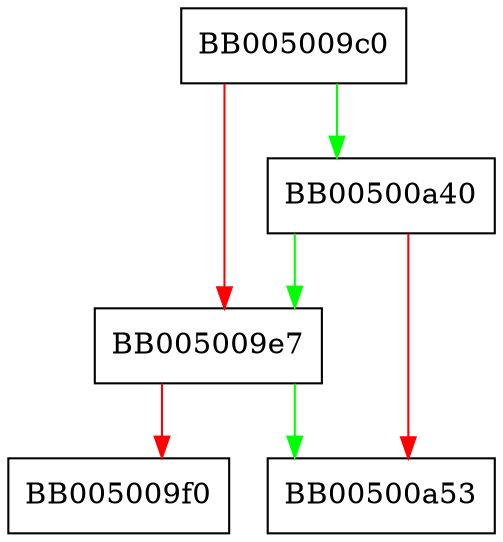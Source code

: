 digraph ossl_quic_lcidm_retire_odcid {
  node [shape="box"];
  graph [splines=ortho];
  BB005009c0 -> BB00500a40 [color="green"];
  BB005009c0 -> BB005009e7 [color="red"];
  BB005009e7 -> BB00500a53 [color="green"];
  BB005009e7 -> BB005009f0 [color="red"];
  BB00500a40 -> BB005009e7 [color="green"];
  BB00500a40 -> BB00500a53 [color="red"];
}